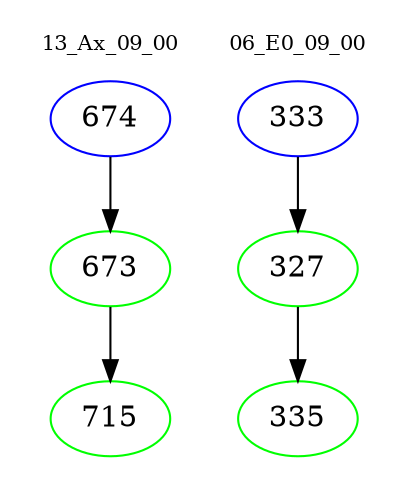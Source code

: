 digraph{
subgraph cluster_0 {
color = white
label = "13_Ax_09_00";
fontsize=10;
T0_674 [label="674", color="blue"]
T0_674 -> T0_673 [color="black"]
T0_673 [label="673", color="green"]
T0_673 -> T0_715 [color="black"]
T0_715 [label="715", color="green"]
}
subgraph cluster_1 {
color = white
label = "06_E0_09_00";
fontsize=10;
T1_333 [label="333", color="blue"]
T1_333 -> T1_327 [color="black"]
T1_327 [label="327", color="green"]
T1_327 -> T1_335 [color="black"]
T1_335 [label="335", color="green"]
}
}
